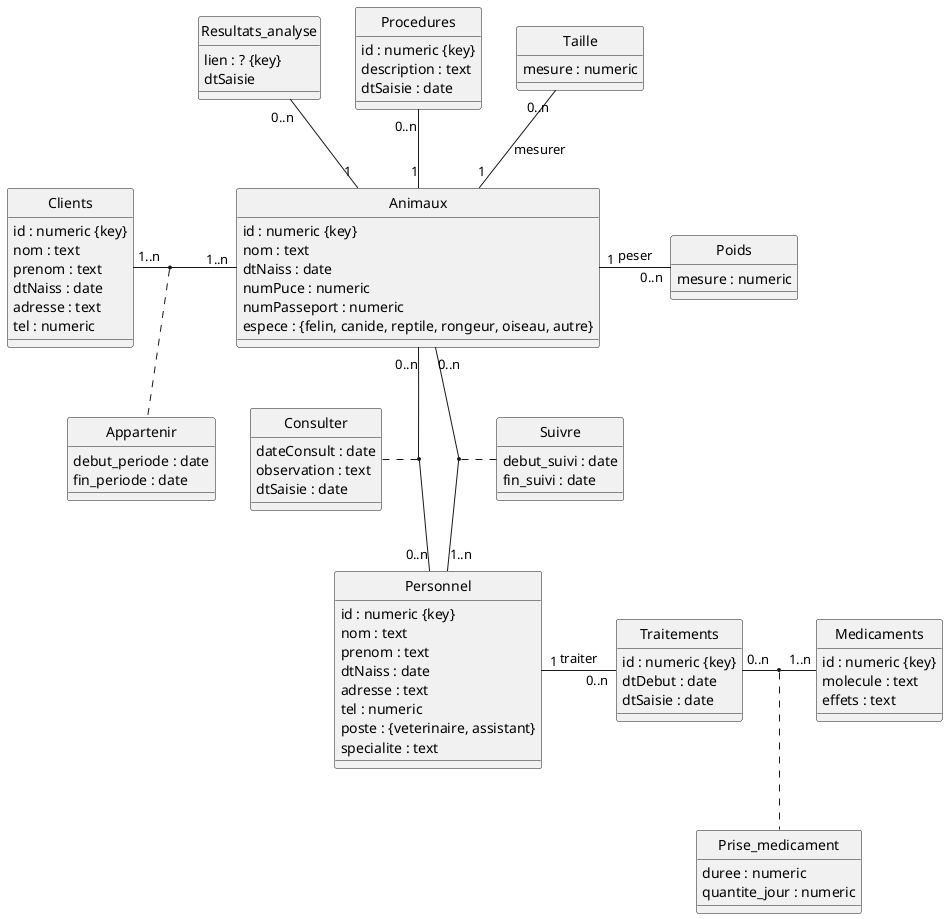 @startuml
hide circle

class Animaux {
  id : numeric {key}
  nom : text
  dtNaiss : date
  numPuce : numeric
  numPasseport : numeric
  espece : {felin, canide, reptile, rongeur, oiseau, autre}
}

class Clients {
  id : numeric {key}
  nom : text
  prenom : text
  dtNaiss : date
  adresse : text
  tel : numeric
}

class Personnel {
  id : numeric {key}
  nom : text
  prenom : text
  dtNaiss : date
  adresse : text
  tel : numeric
  poste : {veterinaire, assistant}
  specialite : text
}

class Medicaments {
  id : numeric {key}
  molecule : text
  effets : text
}

class Traitements {
  id : numeric {key}
  dtDebut : date
  dtSaisie : date
}

class Resultats_analyse {
  lien : ? {key}
  dtSaisie
}

class Consulter {
  dateConsult : date
  observation : text
  dtSaisie : date
}

class Procedures {
  id : numeric {key}
  description : text
  dtSaisie : date
}

class Poids {
  mesure : numeric
}

class Taille {
  mesure : numeric
}

class Appartenir {
  debut_periode : date
  fin_periode : date
}

class Prise_medicament {
  duree : numeric
  quantite_jour : numeric
}

class Suivre {
  debut_suivi : date
  fin_suivi : date
}

Clients "1..n" - "1..n" Animaux
(Animaux, Clients) .. Appartenir
Animaux "0..n" - "0..n" Personnel
(Animaux, Personnel) . Consulter
Personnel "1" - "0..n" Traitements : traiter
Animaux "0..n" -- "1..n" Personnel
(Animaux, Personnel) . Suivre
Animaux "1" - "0..n" Poids : peser
Taille "0..n" -- "1" Animaux : mesurer
Traitements "0..n" - "1..n" Medicaments
(Medicaments, Traitements) .. Prise_medicament
Resultats_analyse "0..n" -- "1" Animaux
Procedures "0..n" -- "1" Animaux

@enduml
